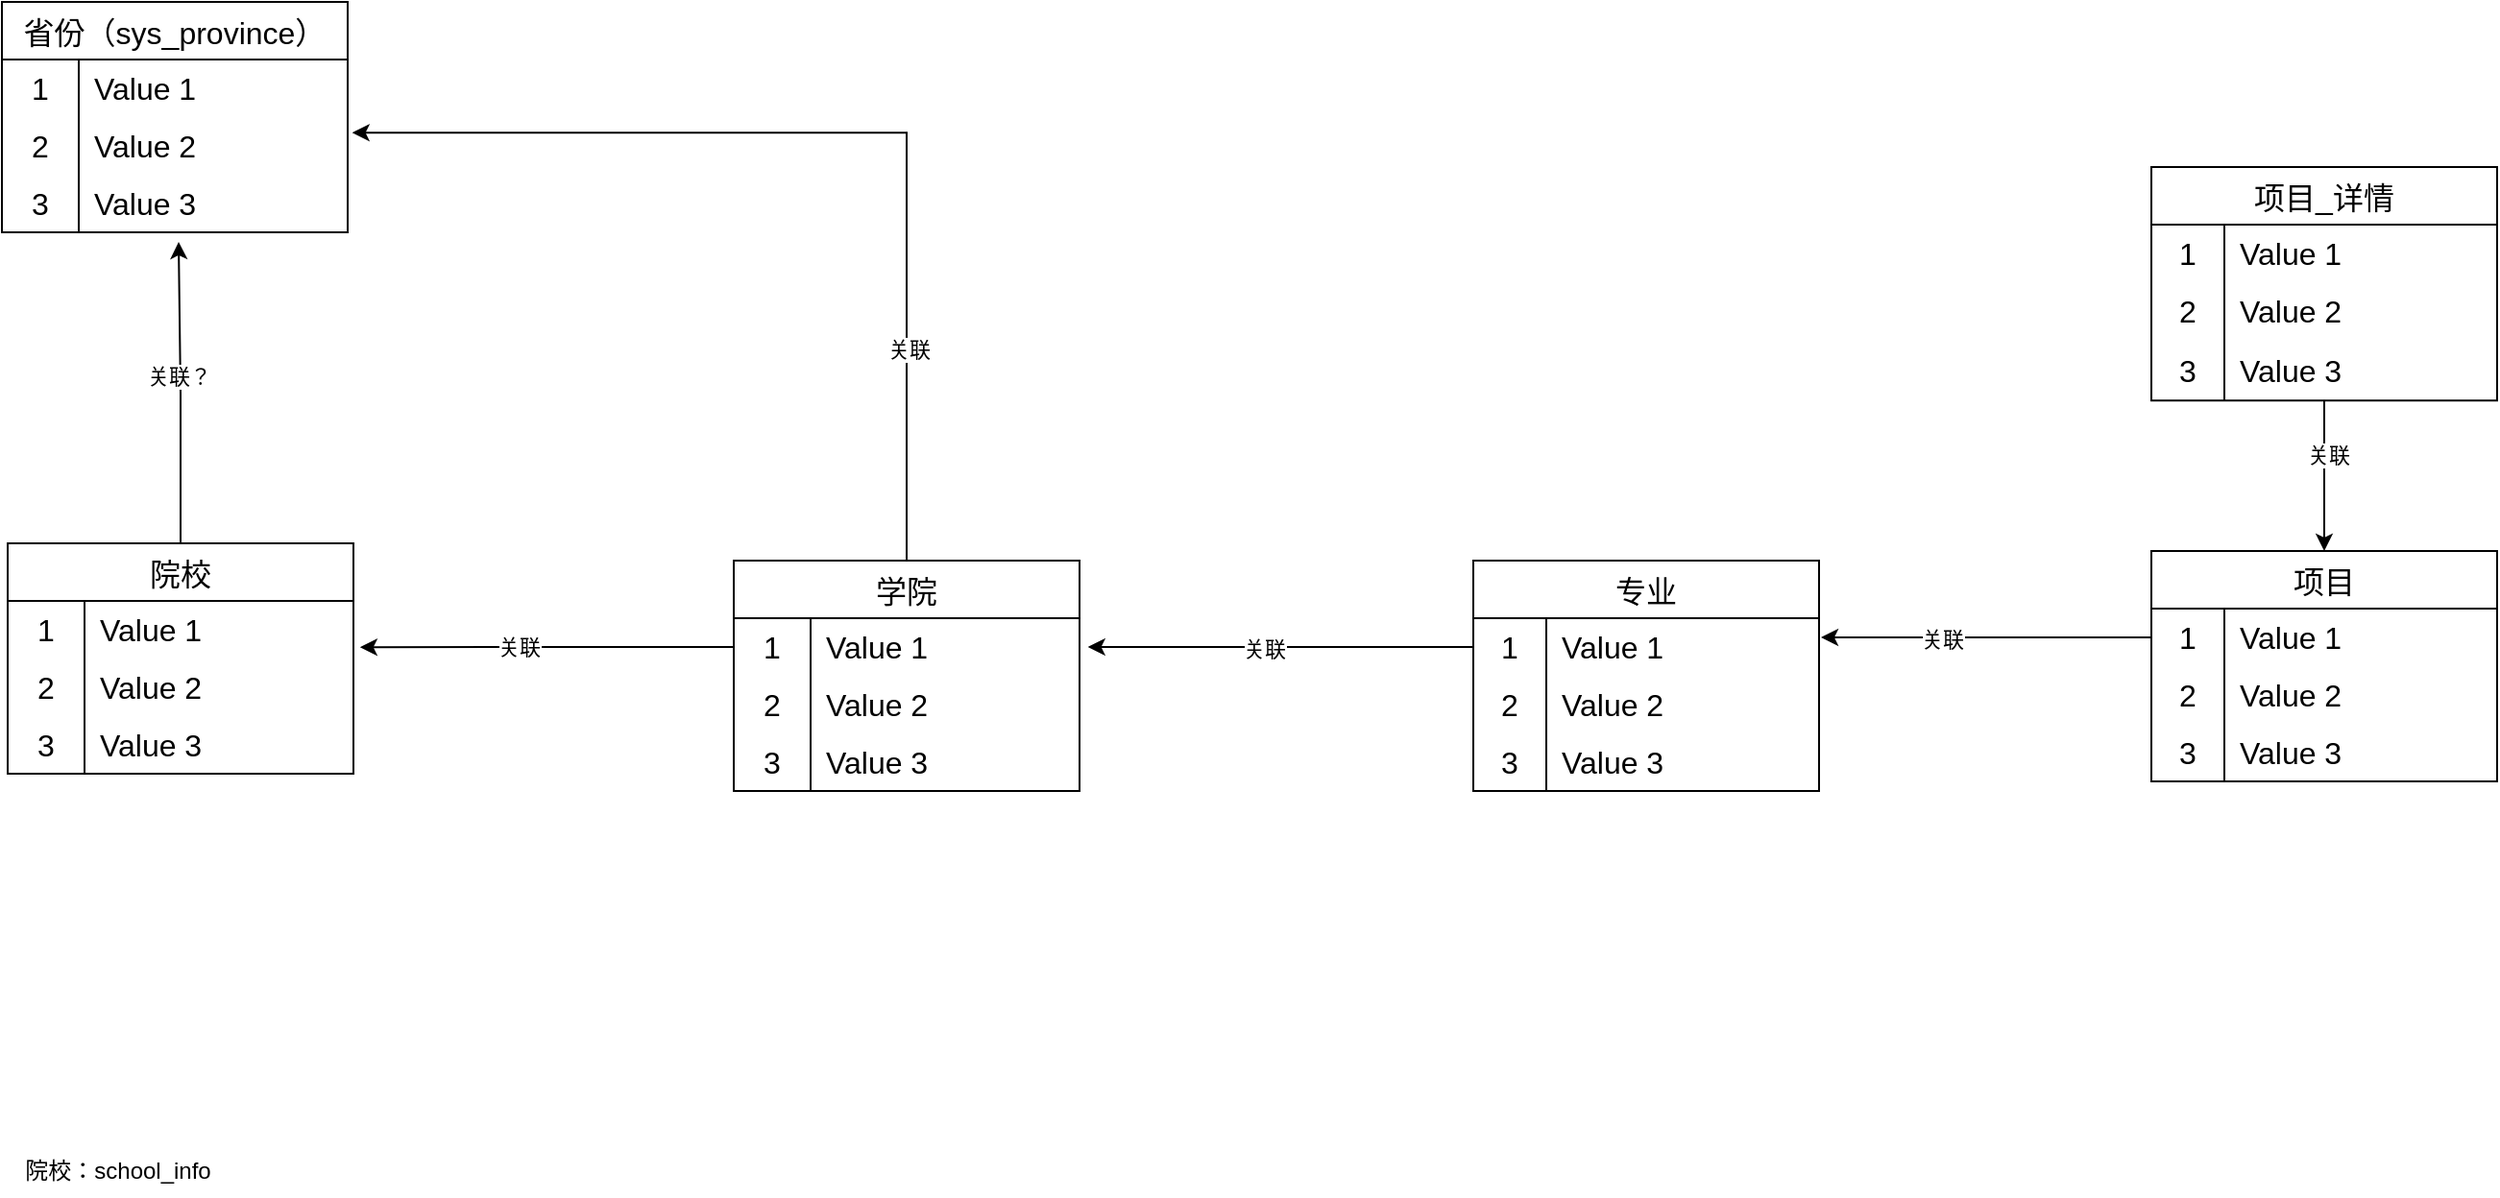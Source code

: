 <mxfile version="24.6.4" type="github">
  <diagram name="第 1 页" id="_2S_l4udbr8_1Qi7zx12">
    <mxGraphModel dx="2047" dy="893" grid="0" gridSize="10" guides="1" tooltips="1" connect="1" arrows="1" fold="1" page="0" pageScale="1" pageWidth="827" pageHeight="1169" math="0" shadow="0">
      <root>
        <mxCell id="0" />
        <mxCell id="1" parent="0" />
        <mxCell id="Lr1y2U5d5tynOkp158Cg-46" style="edgeStyle=orthogonalEdgeStyle;rounded=0;orthogonalLoop=1;jettySize=auto;html=1;" edge="1" parent="1" source="Lr1y2U5d5tynOkp158Cg-15">
          <mxGeometry relative="1" as="geometry">
            <mxPoint x="-40" y="168" as="targetPoint" />
          </mxGeometry>
        </mxCell>
        <mxCell id="Lr1y2U5d5tynOkp158Cg-47" value="关联？" style="edgeLabel;html=1;align=center;verticalAlign=middle;resizable=0;points=[];" vertex="1" connectable="0" parent="Lr1y2U5d5tynOkp158Cg-46">
          <mxGeometry x="0.11" y="1" relative="1" as="geometry">
            <mxPoint as="offset" />
          </mxGeometry>
        </mxCell>
        <mxCell id="Lr1y2U5d5tynOkp158Cg-15" value="院校" style="shape=table;startSize=30;container=1;collapsible=0;childLayout=tableLayout;fixedRows=1;rowLines=0;fontStyle=0;strokeColor=default;fontSize=16;" vertex="1" parent="1">
          <mxGeometry x="-129" y="325" width="180" height="120" as="geometry" />
        </mxCell>
        <mxCell id="Lr1y2U5d5tynOkp158Cg-16" value="" style="shape=tableRow;horizontal=0;startSize=0;swimlaneHead=0;swimlaneBody=0;top=0;left=0;bottom=0;right=0;collapsible=0;dropTarget=0;fillColor=none;points=[[0,0.5],[1,0.5]];portConstraint=eastwest;strokeColor=inherit;fontSize=16;" vertex="1" parent="Lr1y2U5d5tynOkp158Cg-15">
          <mxGeometry y="30" width="180" height="30" as="geometry" />
        </mxCell>
        <mxCell id="Lr1y2U5d5tynOkp158Cg-17" value="1" style="shape=partialRectangle;html=1;whiteSpace=wrap;connectable=0;fillColor=none;top=0;left=0;bottom=0;right=0;overflow=hidden;pointerEvents=1;strokeColor=inherit;fontSize=16;" vertex="1" parent="Lr1y2U5d5tynOkp158Cg-16">
          <mxGeometry width="40" height="30" as="geometry">
            <mxRectangle width="40" height="30" as="alternateBounds" />
          </mxGeometry>
        </mxCell>
        <mxCell id="Lr1y2U5d5tynOkp158Cg-18" value="Value 1" style="shape=partialRectangle;html=1;whiteSpace=wrap;connectable=0;fillColor=none;top=0;left=0;bottom=0;right=0;align=left;spacingLeft=6;overflow=hidden;strokeColor=inherit;fontSize=16;" vertex="1" parent="Lr1y2U5d5tynOkp158Cg-16">
          <mxGeometry x="40" width="140" height="30" as="geometry">
            <mxRectangle width="140" height="30" as="alternateBounds" />
          </mxGeometry>
        </mxCell>
        <mxCell id="Lr1y2U5d5tynOkp158Cg-19" value="" style="shape=tableRow;horizontal=0;startSize=0;swimlaneHead=0;swimlaneBody=0;top=0;left=0;bottom=0;right=0;collapsible=0;dropTarget=0;fillColor=none;points=[[0,0.5],[1,0.5]];portConstraint=eastwest;strokeColor=inherit;fontSize=16;" vertex="1" parent="Lr1y2U5d5tynOkp158Cg-15">
          <mxGeometry y="60" width="180" height="30" as="geometry" />
        </mxCell>
        <mxCell id="Lr1y2U5d5tynOkp158Cg-20" value="2" style="shape=partialRectangle;html=1;whiteSpace=wrap;connectable=0;fillColor=none;top=0;left=0;bottom=0;right=0;overflow=hidden;strokeColor=inherit;fontSize=16;" vertex="1" parent="Lr1y2U5d5tynOkp158Cg-19">
          <mxGeometry width="40" height="30" as="geometry">
            <mxRectangle width="40" height="30" as="alternateBounds" />
          </mxGeometry>
        </mxCell>
        <mxCell id="Lr1y2U5d5tynOkp158Cg-21" value="Value 2" style="shape=partialRectangle;html=1;whiteSpace=wrap;connectable=0;fillColor=none;top=0;left=0;bottom=0;right=0;align=left;spacingLeft=6;overflow=hidden;strokeColor=inherit;fontSize=16;" vertex="1" parent="Lr1y2U5d5tynOkp158Cg-19">
          <mxGeometry x="40" width="140" height="30" as="geometry">
            <mxRectangle width="140" height="30" as="alternateBounds" />
          </mxGeometry>
        </mxCell>
        <mxCell id="Lr1y2U5d5tynOkp158Cg-22" value="" style="shape=tableRow;horizontal=0;startSize=0;swimlaneHead=0;swimlaneBody=0;top=0;left=0;bottom=0;right=0;collapsible=0;dropTarget=0;fillColor=none;points=[[0,0.5],[1,0.5]];portConstraint=eastwest;strokeColor=inherit;fontSize=16;" vertex="1" parent="Lr1y2U5d5tynOkp158Cg-15">
          <mxGeometry y="90" width="180" height="30" as="geometry" />
        </mxCell>
        <mxCell id="Lr1y2U5d5tynOkp158Cg-23" value="3" style="shape=partialRectangle;html=1;whiteSpace=wrap;connectable=0;fillColor=none;top=0;left=0;bottom=0;right=0;overflow=hidden;strokeColor=inherit;fontSize=16;" vertex="1" parent="Lr1y2U5d5tynOkp158Cg-22">
          <mxGeometry width="40" height="30" as="geometry">
            <mxRectangle width="40" height="30" as="alternateBounds" />
          </mxGeometry>
        </mxCell>
        <mxCell id="Lr1y2U5d5tynOkp158Cg-24" value="Value 3" style="shape=partialRectangle;html=1;whiteSpace=wrap;connectable=0;fillColor=none;top=0;left=0;bottom=0;right=0;align=left;spacingLeft=6;overflow=hidden;strokeColor=inherit;fontSize=16;" vertex="1" parent="Lr1y2U5d5tynOkp158Cg-22">
          <mxGeometry x="40" width="140" height="30" as="geometry">
            <mxRectangle width="140" height="30" as="alternateBounds" />
          </mxGeometry>
        </mxCell>
        <mxCell id="Lr1y2U5d5tynOkp158Cg-36" value="省份（sys_province）" style="shape=table;startSize=30;container=1;collapsible=0;childLayout=tableLayout;fixedRows=1;rowLines=0;fontStyle=0;strokeColor=default;fontSize=16;" vertex="1" parent="1">
          <mxGeometry x="-132" y="43" width="180" height="120" as="geometry" />
        </mxCell>
        <mxCell id="Lr1y2U5d5tynOkp158Cg-37" value="" style="shape=tableRow;horizontal=0;startSize=0;swimlaneHead=0;swimlaneBody=0;top=0;left=0;bottom=0;right=0;collapsible=0;dropTarget=0;fillColor=none;points=[[0,0.5],[1,0.5]];portConstraint=eastwest;strokeColor=inherit;fontSize=16;" vertex="1" parent="Lr1y2U5d5tynOkp158Cg-36">
          <mxGeometry y="30" width="180" height="30" as="geometry" />
        </mxCell>
        <mxCell id="Lr1y2U5d5tynOkp158Cg-38" value="1" style="shape=partialRectangle;html=1;whiteSpace=wrap;connectable=0;fillColor=none;top=0;left=0;bottom=0;right=0;overflow=hidden;pointerEvents=1;strokeColor=inherit;fontSize=16;" vertex="1" parent="Lr1y2U5d5tynOkp158Cg-37">
          <mxGeometry width="40" height="30" as="geometry">
            <mxRectangle width="40" height="30" as="alternateBounds" />
          </mxGeometry>
        </mxCell>
        <mxCell id="Lr1y2U5d5tynOkp158Cg-39" value="Value 1" style="shape=partialRectangle;html=1;whiteSpace=wrap;connectable=0;fillColor=none;top=0;left=0;bottom=0;right=0;align=left;spacingLeft=6;overflow=hidden;strokeColor=inherit;fontSize=16;" vertex="1" parent="Lr1y2U5d5tynOkp158Cg-37">
          <mxGeometry x="40" width="140" height="30" as="geometry">
            <mxRectangle width="140" height="30" as="alternateBounds" />
          </mxGeometry>
        </mxCell>
        <mxCell id="Lr1y2U5d5tynOkp158Cg-40" value="" style="shape=tableRow;horizontal=0;startSize=0;swimlaneHead=0;swimlaneBody=0;top=0;left=0;bottom=0;right=0;collapsible=0;dropTarget=0;fillColor=none;points=[[0,0.5],[1,0.5]];portConstraint=eastwest;strokeColor=inherit;fontSize=16;" vertex="1" parent="Lr1y2U5d5tynOkp158Cg-36">
          <mxGeometry y="60" width="180" height="30" as="geometry" />
        </mxCell>
        <mxCell id="Lr1y2U5d5tynOkp158Cg-41" value="2" style="shape=partialRectangle;html=1;whiteSpace=wrap;connectable=0;fillColor=none;top=0;left=0;bottom=0;right=0;overflow=hidden;strokeColor=inherit;fontSize=16;" vertex="1" parent="Lr1y2U5d5tynOkp158Cg-40">
          <mxGeometry width="40" height="30" as="geometry">
            <mxRectangle width="40" height="30" as="alternateBounds" />
          </mxGeometry>
        </mxCell>
        <mxCell id="Lr1y2U5d5tynOkp158Cg-42" value="Value 2" style="shape=partialRectangle;html=1;whiteSpace=wrap;connectable=0;fillColor=none;top=0;left=0;bottom=0;right=0;align=left;spacingLeft=6;overflow=hidden;strokeColor=inherit;fontSize=16;" vertex="1" parent="Lr1y2U5d5tynOkp158Cg-40">
          <mxGeometry x="40" width="140" height="30" as="geometry">
            <mxRectangle width="140" height="30" as="alternateBounds" />
          </mxGeometry>
        </mxCell>
        <mxCell id="Lr1y2U5d5tynOkp158Cg-43" value="" style="shape=tableRow;horizontal=0;startSize=0;swimlaneHead=0;swimlaneBody=0;top=0;left=0;bottom=0;right=0;collapsible=0;dropTarget=0;fillColor=none;points=[[0,0.5],[1,0.5]];portConstraint=eastwest;strokeColor=inherit;fontSize=16;" vertex="1" parent="Lr1y2U5d5tynOkp158Cg-36">
          <mxGeometry y="90" width="180" height="30" as="geometry" />
        </mxCell>
        <mxCell id="Lr1y2U5d5tynOkp158Cg-44" value="3" style="shape=partialRectangle;html=1;whiteSpace=wrap;connectable=0;fillColor=none;top=0;left=0;bottom=0;right=0;overflow=hidden;strokeColor=inherit;fontSize=16;" vertex="1" parent="Lr1y2U5d5tynOkp158Cg-43">
          <mxGeometry width="40" height="30" as="geometry">
            <mxRectangle width="40" height="30" as="alternateBounds" />
          </mxGeometry>
        </mxCell>
        <mxCell id="Lr1y2U5d5tynOkp158Cg-45" value="Value 3" style="shape=partialRectangle;html=1;whiteSpace=wrap;connectable=0;fillColor=none;top=0;left=0;bottom=0;right=0;align=left;spacingLeft=6;overflow=hidden;strokeColor=inherit;fontSize=16;" vertex="1" parent="Lr1y2U5d5tynOkp158Cg-43">
          <mxGeometry x="40" width="140" height="30" as="geometry">
            <mxRectangle width="140" height="30" as="alternateBounds" />
          </mxGeometry>
        </mxCell>
        <mxCell id="Lr1y2U5d5tynOkp158Cg-48" value="学院" style="shape=table;startSize=30;container=1;collapsible=0;childLayout=tableLayout;fixedRows=1;rowLines=0;fontStyle=0;strokeColor=default;fontSize=16;" vertex="1" parent="1">
          <mxGeometry x="249" y="334" width="180" height="120" as="geometry" />
        </mxCell>
        <mxCell id="Lr1y2U5d5tynOkp158Cg-49" value="" style="shape=tableRow;horizontal=0;startSize=0;swimlaneHead=0;swimlaneBody=0;top=0;left=0;bottom=0;right=0;collapsible=0;dropTarget=0;fillColor=none;points=[[0,0.5],[1,0.5]];portConstraint=eastwest;strokeColor=inherit;fontSize=16;" vertex="1" parent="Lr1y2U5d5tynOkp158Cg-48">
          <mxGeometry y="30" width="180" height="30" as="geometry" />
        </mxCell>
        <mxCell id="Lr1y2U5d5tynOkp158Cg-50" value="1" style="shape=partialRectangle;html=1;whiteSpace=wrap;connectable=0;fillColor=none;top=0;left=0;bottom=0;right=0;overflow=hidden;pointerEvents=1;strokeColor=inherit;fontSize=16;" vertex="1" parent="Lr1y2U5d5tynOkp158Cg-49">
          <mxGeometry width="40" height="30" as="geometry">
            <mxRectangle width="40" height="30" as="alternateBounds" />
          </mxGeometry>
        </mxCell>
        <mxCell id="Lr1y2U5d5tynOkp158Cg-51" value="Value 1" style="shape=partialRectangle;html=1;whiteSpace=wrap;connectable=0;fillColor=none;top=0;left=0;bottom=0;right=0;align=left;spacingLeft=6;overflow=hidden;strokeColor=inherit;fontSize=16;" vertex="1" parent="Lr1y2U5d5tynOkp158Cg-49">
          <mxGeometry x="40" width="140" height="30" as="geometry">
            <mxRectangle width="140" height="30" as="alternateBounds" />
          </mxGeometry>
        </mxCell>
        <mxCell id="Lr1y2U5d5tynOkp158Cg-52" value="" style="shape=tableRow;horizontal=0;startSize=0;swimlaneHead=0;swimlaneBody=0;top=0;left=0;bottom=0;right=0;collapsible=0;dropTarget=0;fillColor=none;points=[[0,0.5],[1,0.5]];portConstraint=eastwest;strokeColor=inherit;fontSize=16;" vertex="1" parent="Lr1y2U5d5tynOkp158Cg-48">
          <mxGeometry y="60" width="180" height="30" as="geometry" />
        </mxCell>
        <mxCell id="Lr1y2U5d5tynOkp158Cg-53" value="2" style="shape=partialRectangle;html=1;whiteSpace=wrap;connectable=0;fillColor=none;top=0;left=0;bottom=0;right=0;overflow=hidden;strokeColor=inherit;fontSize=16;" vertex="1" parent="Lr1y2U5d5tynOkp158Cg-52">
          <mxGeometry width="40" height="30" as="geometry">
            <mxRectangle width="40" height="30" as="alternateBounds" />
          </mxGeometry>
        </mxCell>
        <mxCell id="Lr1y2U5d5tynOkp158Cg-54" value="Value 2" style="shape=partialRectangle;html=1;whiteSpace=wrap;connectable=0;fillColor=none;top=0;left=0;bottom=0;right=0;align=left;spacingLeft=6;overflow=hidden;strokeColor=inherit;fontSize=16;" vertex="1" parent="Lr1y2U5d5tynOkp158Cg-52">
          <mxGeometry x="40" width="140" height="30" as="geometry">
            <mxRectangle width="140" height="30" as="alternateBounds" />
          </mxGeometry>
        </mxCell>
        <mxCell id="Lr1y2U5d5tynOkp158Cg-55" value="" style="shape=tableRow;horizontal=0;startSize=0;swimlaneHead=0;swimlaneBody=0;top=0;left=0;bottom=0;right=0;collapsible=0;dropTarget=0;fillColor=none;points=[[0,0.5],[1,0.5]];portConstraint=eastwest;strokeColor=inherit;fontSize=16;" vertex="1" parent="Lr1y2U5d5tynOkp158Cg-48">
          <mxGeometry y="90" width="180" height="30" as="geometry" />
        </mxCell>
        <mxCell id="Lr1y2U5d5tynOkp158Cg-56" value="3" style="shape=partialRectangle;html=1;whiteSpace=wrap;connectable=0;fillColor=none;top=0;left=0;bottom=0;right=0;overflow=hidden;strokeColor=inherit;fontSize=16;" vertex="1" parent="Lr1y2U5d5tynOkp158Cg-55">
          <mxGeometry width="40" height="30" as="geometry">
            <mxRectangle width="40" height="30" as="alternateBounds" />
          </mxGeometry>
        </mxCell>
        <mxCell id="Lr1y2U5d5tynOkp158Cg-57" value="Value 3" style="shape=partialRectangle;html=1;whiteSpace=wrap;connectable=0;fillColor=none;top=0;left=0;bottom=0;right=0;align=left;spacingLeft=6;overflow=hidden;strokeColor=inherit;fontSize=16;" vertex="1" parent="Lr1y2U5d5tynOkp158Cg-55">
          <mxGeometry x="40" width="140" height="30" as="geometry">
            <mxRectangle width="140" height="30" as="alternateBounds" />
          </mxGeometry>
        </mxCell>
        <mxCell id="Lr1y2U5d5tynOkp158Cg-60" style="edgeStyle=orthogonalEdgeStyle;rounded=0;orthogonalLoop=1;jettySize=auto;html=1;entryX=1.019;entryY=0.804;entryDx=0;entryDy=0;entryPerimeter=0;" edge="1" parent="1" source="Lr1y2U5d5tynOkp158Cg-49" target="Lr1y2U5d5tynOkp158Cg-16">
          <mxGeometry relative="1" as="geometry" />
        </mxCell>
        <mxCell id="Lr1y2U5d5tynOkp158Cg-61" value="关联" style="edgeLabel;html=1;align=center;verticalAlign=middle;resizable=0;points=[];" vertex="1" connectable="0" parent="Lr1y2U5d5tynOkp158Cg-60">
          <mxGeometry x="0.155" relative="1" as="geometry">
            <mxPoint as="offset" />
          </mxGeometry>
        </mxCell>
        <mxCell id="Lr1y2U5d5tynOkp158Cg-62" value="专业" style="shape=table;startSize=30;container=1;collapsible=0;childLayout=tableLayout;fixedRows=1;rowLines=0;fontStyle=0;strokeColor=default;fontSize=16;" vertex="1" parent="1">
          <mxGeometry x="634" y="334" width="180" height="120" as="geometry" />
        </mxCell>
        <mxCell id="Lr1y2U5d5tynOkp158Cg-63" value="" style="shape=tableRow;horizontal=0;startSize=0;swimlaneHead=0;swimlaneBody=0;top=0;left=0;bottom=0;right=0;collapsible=0;dropTarget=0;fillColor=none;points=[[0,0.5],[1,0.5]];portConstraint=eastwest;strokeColor=inherit;fontSize=16;" vertex="1" parent="Lr1y2U5d5tynOkp158Cg-62">
          <mxGeometry y="30" width="180" height="30" as="geometry" />
        </mxCell>
        <mxCell id="Lr1y2U5d5tynOkp158Cg-64" value="1" style="shape=partialRectangle;html=1;whiteSpace=wrap;connectable=0;fillColor=none;top=0;left=0;bottom=0;right=0;overflow=hidden;pointerEvents=1;strokeColor=inherit;fontSize=16;" vertex="1" parent="Lr1y2U5d5tynOkp158Cg-63">
          <mxGeometry width="38" height="30" as="geometry">
            <mxRectangle width="38" height="30" as="alternateBounds" />
          </mxGeometry>
        </mxCell>
        <mxCell id="Lr1y2U5d5tynOkp158Cg-65" value="Value 1" style="shape=partialRectangle;html=1;whiteSpace=wrap;connectable=0;fillColor=none;top=0;left=0;bottom=0;right=0;align=left;spacingLeft=6;overflow=hidden;strokeColor=inherit;fontSize=16;" vertex="1" parent="Lr1y2U5d5tynOkp158Cg-63">
          <mxGeometry x="38" width="142" height="30" as="geometry">
            <mxRectangle width="142" height="30" as="alternateBounds" />
          </mxGeometry>
        </mxCell>
        <mxCell id="Lr1y2U5d5tynOkp158Cg-66" value="" style="shape=tableRow;horizontal=0;startSize=0;swimlaneHead=0;swimlaneBody=0;top=0;left=0;bottom=0;right=0;collapsible=0;dropTarget=0;fillColor=none;points=[[0,0.5],[1,0.5]];portConstraint=eastwest;strokeColor=inherit;fontSize=16;" vertex="1" parent="Lr1y2U5d5tynOkp158Cg-62">
          <mxGeometry y="60" width="180" height="30" as="geometry" />
        </mxCell>
        <mxCell id="Lr1y2U5d5tynOkp158Cg-67" value="2" style="shape=partialRectangle;html=1;whiteSpace=wrap;connectable=0;fillColor=none;top=0;left=0;bottom=0;right=0;overflow=hidden;strokeColor=inherit;fontSize=16;" vertex="1" parent="Lr1y2U5d5tynOkp158Cg-66">
          <mxGeometry width="38" height="30" as="geometry">
            <mxRectangle width="38" height="30" as="alternateBounds" />
          </mxGeometry>
        </mxCell>
        <mxCell id="Lr1y2U5d5tynOkp158Cg-68" value="Value 2" style="shape=partialRectangle;html=1;whiteSpace=wrap;connectable=0;fillColor=none;top=0;left=0;bottom=0;right=0;align=left;spacingLeft=6;overflow=hidden;strokeColor=inherit;fontSize=16;" vertex="1" parent="Lr1y2U5d5tynOkp158Cg-66">
          <mxGeometry x="38" width="142" height="30" as="geometry">
            <mxRectangle width="142" height="30" as="alternateBounds" />
          </mxGeometry>
        </mxCell>
        <mxCell id="Lr1y2U5d5tynOkp158Cg-69" value="" style="shape=tableRow;horizontal=0;startSize=0;swimlaneHead=0;swimlaneBody=0;top=0;left=0;bottom=0;right=0;collapsible=0;dropTarget=0;fillColor=none;points=[[0,0.5],[1,0.5]];portConstraint=eastwest;strokeColor=inherit;fontSize=16;" vertex="1" parent="Lr1y2U5d5tynOkp158Cg-62">
          <mxGeometry y="90" width="180" height="30" as="geometry" />
        </mxCell>
        <mxCell id="Lr1y2U5d5tynOkp158Cg-70" value="3" style="shape=partialRectangle;html=1;whiteSpace=wrap;connectable=0;fillColor=none;top=0;left=0;bottom=0;right=0;overflow=hidden;strokeColor=inherit;fontSize=16;" vertex="1" parent="Lr1y2U5d5tynOkp158Cg-69">
          <mxGeometry width="38" height="30" as="geometry">
            <mxRectangle width="38" height="30" as="alternateBounds" />
          </mxGeometry>
        </mxCell>
        <mxCell id="Lr1y2U5d5tynOkp158Cg-71" value="Value 3" style="shape=partialRectangle;html=1;whiteSpace=wrap;connectable=0;fillColor=none;top=0;left=0;bottom=0;right=0;align=left;spacingLeft=6;overflow=hidden;strokeColor=inherit;fontSize=16;" vertex="1" parent="Lr1y2U5d5tynOkp158Cg-69">
          <mxGeometry x="38" width="142" height="30" as="geometry">
            <mxRectangle width="142" height="30" as="alternateBounds" />
          </mxGeometry>
        </mxCell>
        <mxCell id="Lr1y2U5d5tynOkp158Cg-73" style="edgeStyle=orthogonalEdgeStyle;rounded=0;orthogonalLoop=1;jettySize=auto;html=1;" edge="1" parent="1" source="Lr1y2U5d5tynOkp158Cg-63">
          <mxGeometry relative="1" as="geometry">
            <mxPoint x="433.337" y="379" as="targetPoint" />
          </mxGeometry>
        </mxCell>
        <mxCell id="Lr1y2U5d5tynOkp158Cg-74" value="关联" style="edgeLabel;html=1;align=center;verticalAlign=middle;resizable=0;points=[];" vertex="1" connectable="0" parent="Lr1y2U5d5tynOkp158Cg-73">
          <mxGeometry x="0.09" relative="1" as="geometry">
            <mxPoint as="offset" />
          </mxGeometry>
        </mxCell>
        <mxCell id="Lr1y2U5d5tynOkp158Cg-77" style="edgeStyle=orthogonalEdgeStyle;rounded=0;orthogonalLoop=1;jettySize=auto;html=1;entryX=1.013;entryY=0.271;entryDx=0;entryDy=0;entryPerimeter=0;" edge="1" parent="1" source="Lr1y2U5d5tynOkp158Cg-48" target="Lr1y2U5d5tynOkp158Cg-40">
          <mxGeometry relative="1" as="geometry">
            <Array as="points">
              <mxPoint x="339" y="111" />
            </Array>
          </mxGeometry>
        </mxCell>
        <mxCell id="Lr1y2U5d5tynOkp158Cg-78" value="关联" style="edgeLabel;html=1;align=center;verticalAlign=middle;resizable=0;points=[];" vertex="1" connectable="0" parent="Lr1y2U5d5tynOkp158Cg-77">
          <mxGeometry x="-0.57" y="-1" relative="1" as="geometry">
            <mxPoint as="offset" />
          </mxGeometry>
        </mxCell>
        <mxCell id="Lr1y2U5d5tynOkp158Cg-79" value="院校：school_info" style="text;html=1;align=center;verticalAlign=middle;resizable=0;points=[];autosize=1;strokeColor=none;fillColor=none;" vertex="1" parent="1">
          <mxGeometry x="-130" y="639" width="115" height="26" as="geometry" />
        </mxCell>
        <mxCell id="Lr1y2U5d5tynOkp158Cg-80" value="项目" style="shape=table;startSize=30;container=1;collapsible=0;childLayout=tableLayout;fixedRows=1;rowLines=0;fontStyle=0;strokeColor=default;fontSize=16;" vertex="1" parent="1">
          <mxGeometry x="987" y="329" width="180" height="120" as="geometry" />
        </mxCell>
        <mxCell id="Lr1y2U5d5tynOkp158Cg-81" value="" style="shape=tableRow;horizontal=0;startSize=0;swimlaneHead=0;swimlaneBody=0;top=0;left=0;bottom=0;right=0;collapsible=0;dropTarget=0;fillColor=none;points=[[0,0.5],[1,0.5]];portConstraint=eastwest;strokeColor=inherit;fontSize=16;" vertex="1" parent="Lr1y2U5d5tynOkp158Cg-80">
          <mxGeometry y="30" width="180" height="30" as="geometry" />
        </mxCell>
        <mxCell id="Lr1y2U5d5tynOkp158Cg-82" value="1" style="shape=partialRectangle;html=1;whiteSpace=wrap;connectable=0;fillColor=none;top=0;left=0;bottom=0;right=0;overflow=hidden;pointerEvents=1;strokeColor=inherit;fontSize=16;" vertex="1" parent="Lr1y2U5d5tynOkp158Cg-81">
          <mxGeometry width="38" height="30" as="geometry">
            <mxRectangle width="38" height="30" as="alternateBounds" />
          </mxGeometry>
        </mxCell>
        <mxCell id="Lr1y2U5d5tynOkp158Cg-83" value="Value 1" style="shape=partialRectangle;html=1;whiteSpace=wrap;connectable=0;fillColor=none;top=0;left=0;bottom=0;right=0;align=left;spacingLeft=6;overflow=hidden;strokeColor=inherit;fontSize=16;" vertex="1" parent="Lr1y2U5d5tynOkp158Cg-81">
          <mxGeometry x="38" width="142" height="30" as="geometry">
            <mxRectangle width="142" height="30" as="alternateBounds" />
          </mxGeometry>
        </mxCell>
        <mxCell id="Lr1y2U5d5tynOkp158Cg-84" value="" style="shape=tableRow;horizontal=0;startSize=0;swimlaneHead=0;swimlaneBody=0;top=0;left=0;bottom=0;right=0;collapsible=0;dropTarget=0;fillColor=none;points=[[0,0.5],[1,0.5]];portConstraint=eastwest;strokeColor=inherit;fontSize=16;" vertex="1" parent="Lr1y2U5d5tynOkp158Cg-80">
          <mxGeometry y="60" width="180" height="30" as="geometry" />
        </mxCell>
        <mxCell id="Lr1y2U5d5tynOkp158Cg-85" value="2" style="shape=partialRectangle;html=1;whiteSpace=wrap;connectable=0;fillColor=none;top=0;left=0;bottom=0;right=0;overflow=hidden;strokeColor=inherit;fontSize=16;" vertex="1" parent="Lr1y2U5d5tynOkp158Cg-84">
          <mxGeometry width="38" height="30" as="geometry">
            <mxRectangle width="38" height="30" as="alternateBounds" />
          </mxGeometry>
        </mxCell>
        <mxCell id="Lr1y2U5d5tynOkp158Cg-86" value="Value 2" style="shape=partialRectangle;html=1;whiteSpace=wrap;connectable=0;fillColor=none;top=0;left=0;bottom=0;right=0;align=left;spacingLeft=6;overflow=hidden;strokeColor=inherit;fontSize=16;" vertex="1" parent="Lr1y2U5d5tynOkp158Cg-84">
          <mxGeometry x="38" width="142" height="30" as="geometry">
            <mxRectangle width="142" height="30" as="alternateBounds" />
          </mxGeometry>
        </mxCell>
        <mxCell id="Lr1y2U5d5tynOkp158Cg-87" value="" style="shape=tableRow;horizontal=0;startSize=0;swimlaneHead=0;swimlaneBody=0;top=0;left=0;bottom=0;right=0;collapsible=0;dropTarget=0;fillColor=none;points=[[0,0.5],[1,0.5]];portConstraint=eastwest;strokeColor=inherit;fontSize=16;" vertex="1" parent="Lr1y2U5d5tynOkp158Cg-80">
          <mxGeometry y="90" width="180" height="30" as="geometry" />
        </mxCell>
        <mxCell id="Lr1y2U5d5tynOkp158Cg-88" value="3" style="shape=partialRectangle;html=1;whiteSpace=wrap;connectable=0;fillColor=none;top=0;left=0;bottom=0;right=0;overflow=hidden;strokeColor=inherit;fontSize=16;" vertex="1" parent="Lr1y2U5d5tynOkp158Cg-87">
          <mxGeometry width="38" height="30" as="geometry">
            <mxRectangle width="38" height="30" as="alternateBounds" />
          </mxGeometry>
        </mxCell>
        <mxCell id="Lr1y2U5d5tynOkp158Cg-89" value="Value 3" style="shape=partialRectangle;html=1;whiteSpace=wrap;connectable=0;fillColor=none;top=0;left=0;bottom=0;right=0;align=left;spacingLeft=6;overflow=hidden;strokeColor=inherit;fontSize=16;" vertex="1" parent="Lr1y2U5d5tynOkp158Cg-87">
          <mxGeometry x="38" width="142" height="30" as="geometry">
            <mxRectangle width="142" height="30" as="alternateBounds" />
          </mxGeometry>
        </mxCell>
        <mxCell id="Lr1y2U5d5tynOkp158Cg-96" style="edgeStyle=orthogonalEdgeStyle;rounded=0;orthogonalLoop=1;jettySize=auto;html=1;" edge="1" parent="1" source="Lr1y2U5d5tynOkp158Cg-81">
          <mxGeometry relative="1" as="geometry">
            <mxPoint x="815" y="374" as="targetPoint" />
          </mxGeometry>
        </mxCell>
        <mxCell id="Lr1y2U5d5tynOkp158Cg-97" value="关联" style="edgeLabel;html=1;align=center;verticalAlign=middle;resizable=0;points=[];" vertex="1" connectable="0" parent="Lr1y2U5d5tynOkp158Cg-96">
          <mxGeometry x="0.271" relative="1" as="geometry">
            <mxPoint as="offset" />
          </mxGeometry>
        </mxCell>
        <mxCell id="Lr1y2U5d5tynOkp158Cg-110" style="edgeStyle=orthogonalEdgeStyle;rounded=0;orthogonalLoop=1;jettySize=auto;html=1;entryX=0.5;entryY=0;entryDx=0;entryDy=0;" edge="1" parent="1" source="Lr1y2U5d5tynOkp158Cg-98" target="Lr1y2U5d5tynOkp158Cg-80">
          <mxGeometry relative="1" as="geometry" />
        </mxCell>
        <mxCell id="Lr1y2U5d5tynOkp158Cg-111" value="关联" style="edgeLabel;html=1;align=center;verticalAlign=middle;resizable=0;points=[];" vertex="1" connectable="0" parent="Lr1y2U5d5tynOkp158Cg-110">
          <mxGeometry x="-0.279" y="2" relative="1" as="geometry">
            <mxPoint as="offset" />
          </mxGeometry>
        </mxCell>
        <mxCell id="Lr1y2U5d5tynOkp158Cg-98" value="项目_详情" style="shape=table;startSize=30;container=1;collapsible=0;childLayout=tableLayout;fixedRows=1;rowLines=0;fontStyle=0;strokeColor=default;fontSize=16;" vertex="1" parent="1">
          <mxGeometry x="987" y="129" width="180" height="121.653" as="geometry" />
        </mxCell>
        <mxCell id="Lr1y2U5d5tynOkp158Cg-99" value="" style="shape=tableRow;horizontal=0;startSize=0;swimlaneHead=0;swimlaneBody=0;top=0;left=0;bottom=0;right=0;collapsible=0;dropTarget=0;fillColor=none;points=[[0,0.5],[1,0.5]];portConstraint=eastwest;strokeColor=inherit;fontSize=16;" vertex="1" parent="Lr1y2U5d5tynOkp158Cg-98">
          <mxGeometry y="30" width="180" height="30" as="geometry" />
        </mxCell>
        <mxCell id="Lr1y2U5d5tynOkp158Cg-100" value="1" style="shape=partialRectangle;html=1;whiteSpace=wrap;connectable=0;fillColor=none;top=0;left=0;bottom=0;right=0;overflow=hidden;pointerEvents=1;strokeColor=inherit;fontSize=16;" vertex="1" parent="Lr1y2U5d5tynOkp158Cg-99">
          <mxGeometry width="38" height="30" as="geometry">
            <mxRectangle width="38" height="30" as="alternateBounds" />
          </mxGeometry>
        </mxCell>
        <mxCell id="Lr1y2U5d5tynOkp158Cg-101" value="Value 1" style="shape=partialRectangle;html=1;whiteSpace=wrap;connectable=0;fillColor=none;top=0;left=0;bottom=0;right=0;align=left;spacingLeft=6;overflow=hidden;strokeColor=inherit;fontSize=16;" vertex="1" parent="Lr1y2U5d5tynOkp158Cg-99">
          <mxGeometry x="38" width="142" height="30" as="geometry">
            <mxRectangle width="142" height="30" as="alternateBounds" />
          </mxGeometry>
        </mxCell>
        <mxCell id="Lr1y2U5d5tynOkp158Cg-102" value="" style="shape=tableRow;horizontal=0;startSize=0;swimlaneHead=0;swimlaneBody=0;top=0;left=0;bottom=0;right=0;collapsible=0;dropTarget=0;fillColor=none;points=[[0,0.5],[1,0.5]];portConstraint=eastwest;strokeColor=inherit;fontSize=16;" vertex="1" parent="Lr1y2U5d5tynOkp158Cg-98">
          <mxGeometry y="60" width="180" height="30" as="geometry" />
        </mxCell>
        <mxCell id="Lr1y2U5d5tynOkp158Cg-103" value="2" style="shape=partialRectangle;html=1;whiteSpace=wrap;connectable=0;fillColor=none;top=0;left=0;bottom=0;right=0;overflow=hidden;strokeColor=inherit;fontSize=16;" vertex="1" parent="Lr1y2U5d5tynOkp158Cg-102">
          <mxGeometry width="38" height="30" as="geometry">
            <mxRectangle width="38" height="30" as="alternateBounds" />
          </mxGeometry>
        </mxCell>
        <mxCell id="Lr1y2U5d5tynOkp158Cg-104" value="Value 2" style="shape=partialRectangle;html=1;whiteSpace=wrap;connectable=0;fillColor=none;top=0;left=0;bottom=0;right=0;align=left;spacingLeft=6;overflow=hidden;strokeColor=inherit;fontSize=16;" vertex="1" parent="Lr1y2U5d5tynOkp158Cg-102">
          <mxGeometry x="38" width="142" height="30" as="geometry">
            <mxRectangle width="142" height="30" as="alternateBounds" />
          </mxGeometry>
        </mxCell>
        <mxCell id="Lr1y2U5d5tynOkp158Cg-105" value="" style="shape=tableRow;horizontal=0;startSize=0;swimlaneHead=0;swimlaneBody=0;top=0;left=0;bottom=0;right=0;collapsible=0;dropTarget=0;fillColor=none;points=[[0,0.5],[1,0.5]];portConstraint=eastwest;strokeColor=inherit;fontSize=16;" vertex="1" parent="Lr1y2U5d5tynOkp158Cg-98">
          <mxGeometry y="90" width="180" height="32" as="geometry" />
        </mxCell>
        <mxCell id="Lr1y2U5d5tynOkp158Cg-106" value="3" style="shape=partialRectangle;html=1;whiteSpace=wrap;connectable=0;fillColor=none;top=0;left=0;bottom=0;right=0;overflow=hidden;strokeColor=inherit;fontSize=16;" vertex="1" parent="Lr1y2U5d5tynOkp158Cg-105">
          <mxGeometry width="38" height="32" as="geometry">
            <mxRectangle width="38" height="32" as="alternateBounds" />
          </mxGeometry>
        </mxCell>
        <mxCell id="Lr1y2U5d5tynOkp158Cg-107" value="Value 3" style="shape=partialRectangle;html=1;whiteSpace=wrap;connectable=0;fillColor=none;top=0;left=0;bottom=0;right=0;align=left;spacingLeft=6;overflow=hidden;strokeColor=inherit;fontSize=16;" vertex="1" parent="Lr1y2U5d5tynOkp158Cg-105">
          <mxGeometry x="38" width="142" height="32" as="geometry">
            <mxRectangle width="142" height="32" as="alternateBounds" />
          </mxGeometry>
        </mxCell>
      </root>
    </mxGraphModel>
  </diagram>
</mxfile>
